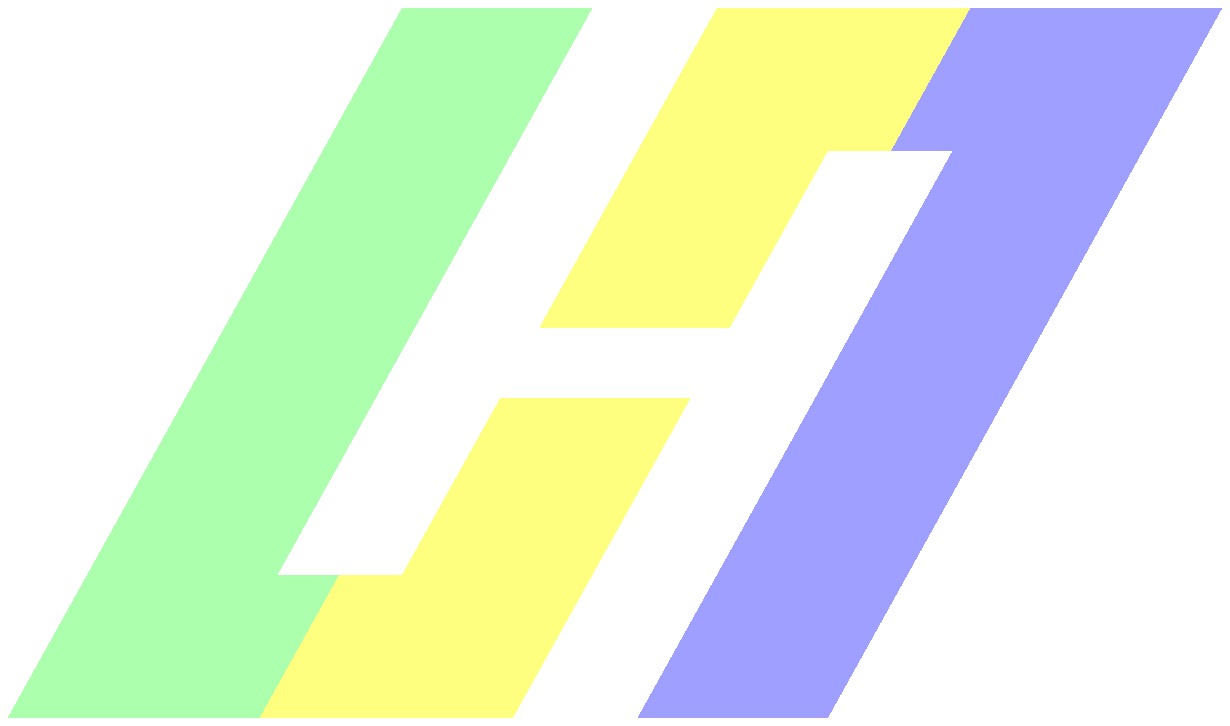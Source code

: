 u = 2cm;

path q[];
z1 = (-1.5u,-2u);
q1 :=      (-2u, 2u) -- (-2u,-2u) --        z1 ;
q2 :=  (z1+(1.1u,0)) -- (  0,-2u) -- (0,-0.75u);
q3 :=       (2u,-2u) -- ( 2u, 2u) --       -z1 ;
q4 := -(z1+(1.1u,0)) -- (  0, 2u) -- (0, 0.75u);

path p; p := (0,0)--(0,1)--(1,1)--(1,0)--cycle ;
pen po; po := currentpen;
pen pp; pp := makepen p shifted (-0.5,-0.5) xscaled 1.2u yscaled 1u;

def cslogo(expr a,b,c) = 
  begingroup
    bboxmargin := 10bp;
    intrim linejoin := mitered;
    intrim linecap  := squared;
    pickup pp;
    
    draw q1 withcolor a;
    draw q2 withcolor b;
    draw q3 withcolor c;
    draw q4 withcolor b;
    
    currentpicture := currentpicture shifted (4u,4u) slanted 0.5 yscaled 0.9;
    
    pickup po;
    draw bbox currentpicture withcolor white;
  endgroup
enddef;

beginfig(1)
  cslogo(.675[green,white],(1,1,.5),.625[blue,white]);
  %cslogo(.675[green,black],(1,1,0),.625[blue,black]);
endfig;

beginfig(2)
  cslogo(black,black,black);
endfig;

end
